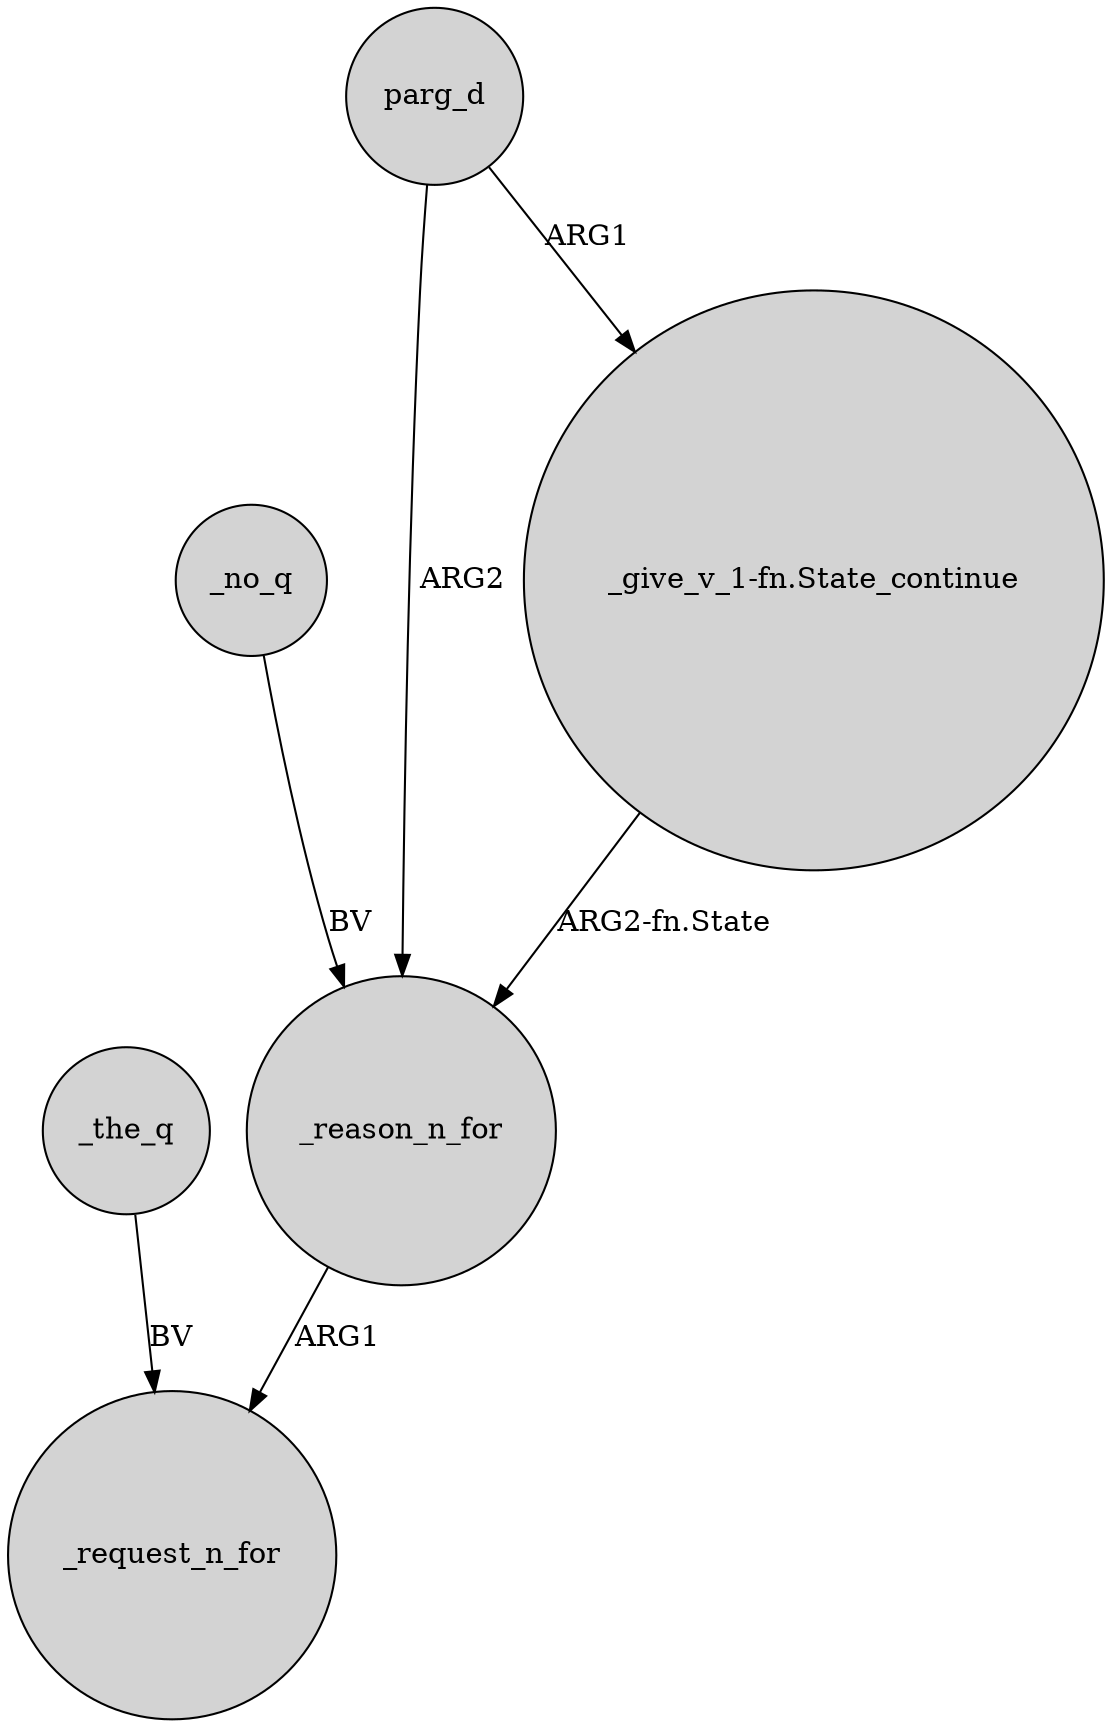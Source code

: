 digraph {
	node [shape=circle style=filled]
	_reason_n_for -> _request_n_for [label=ARG1]
	_no_q -> _reason_n_for [label=BV]
	"_give_v_1-fn.State_continue" -> _reason_n_for [label="ARG2-fn.State"]
	_the_q -> _request_n_for [label=BV]
	parg_d -> "_give_v_1-fn.State_continue" [label=ARG1]
	parg_d -> _reason_n_for [label=ARG2]
}
